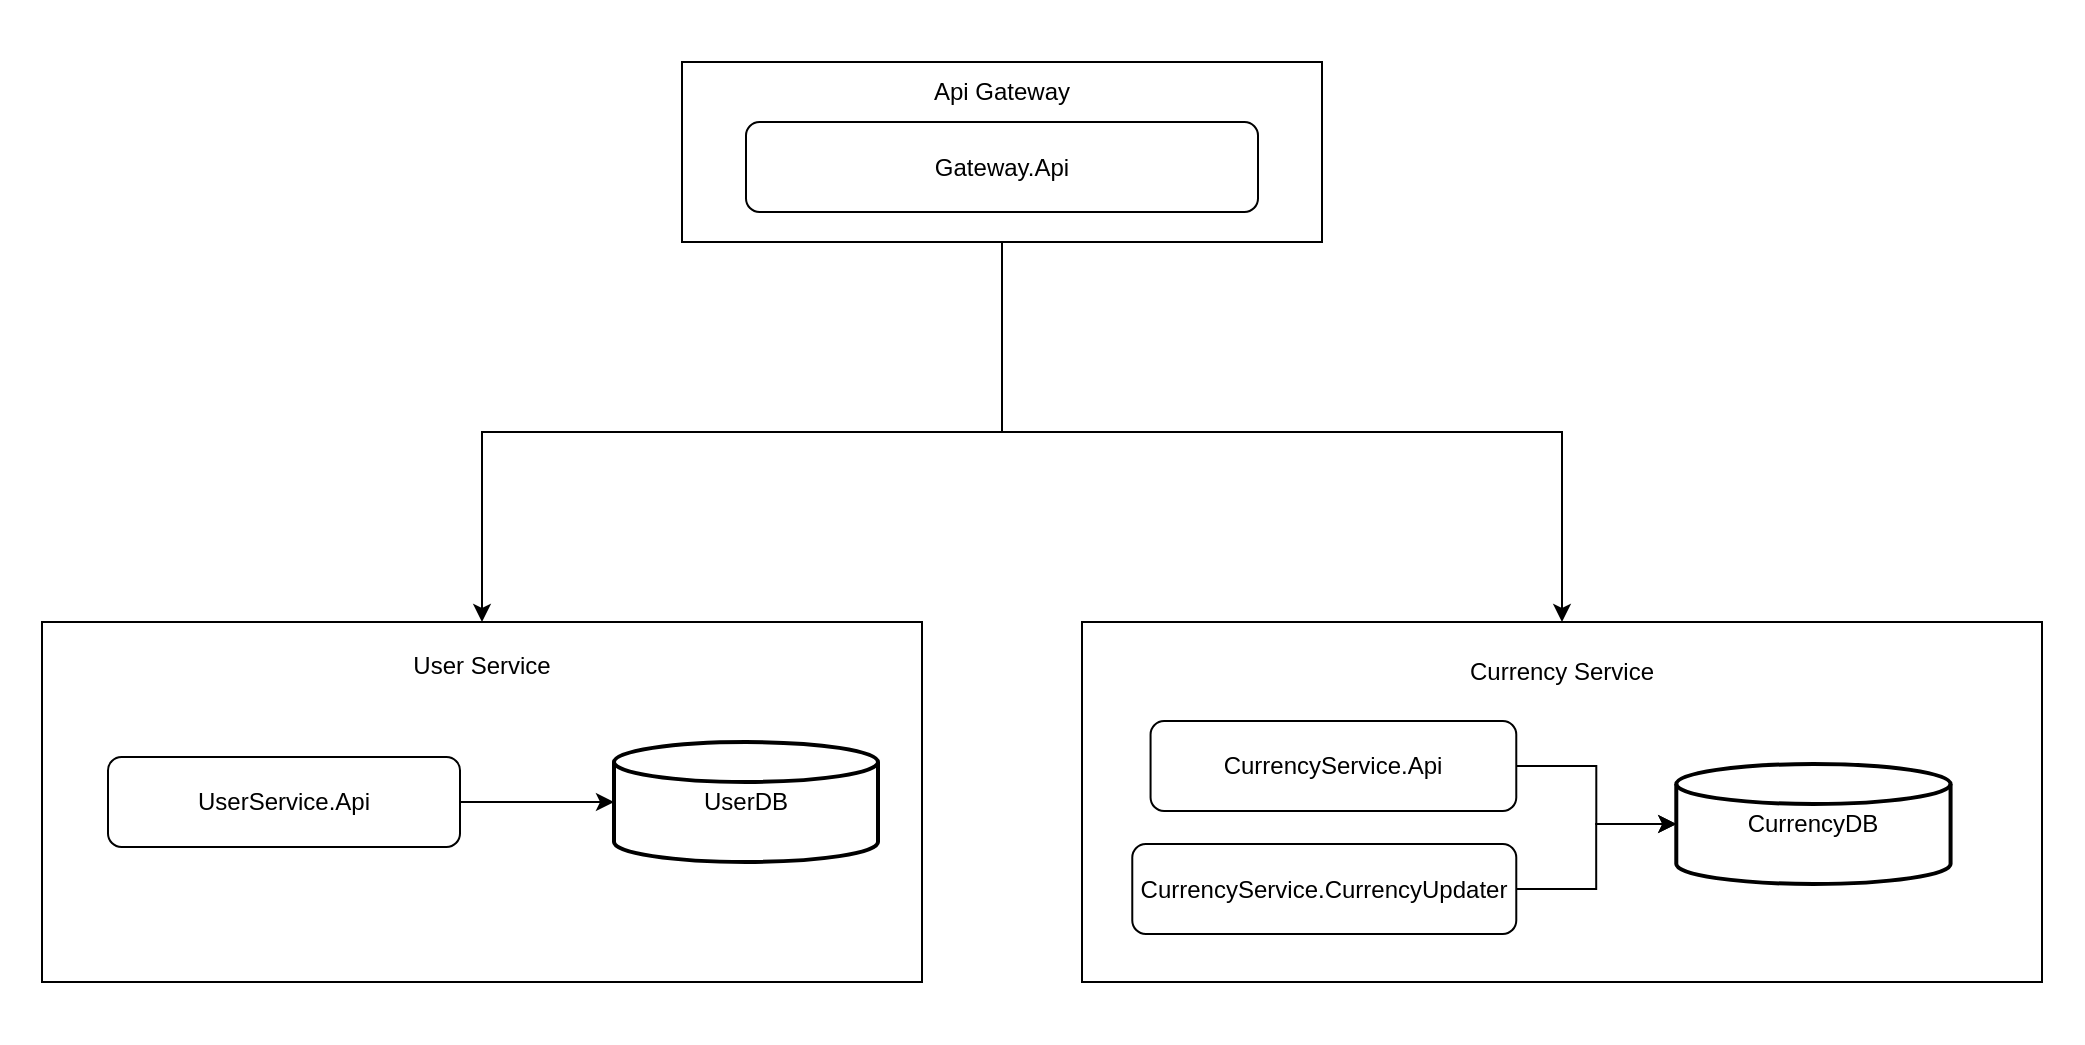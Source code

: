 <mxfile version="28.1.2">
  <diagram name="Страница — 1" id="_aMdoVXnkwj-suhvNriI">
    <mxGraphModel dx="3346" dy="1921" grid="1" gridSize="10" guides="1" tooltips="1" connect="1" arrows="1" fold="1" page="1" pageScale="1" pageWidth="827" pageHeight="1169" math="0" shadow="0">
      <root>
        <mxCell id="0" />
        <mxCell id="1" parent="0" />
        <mxCell id="gGChtELU4aR6pFSRaGbR-1" value="" style="rounded=0;whiteSpace=wrap;html=1;opacity=0;" vertex="1" parent="1">
          <mxGeometry x="340" y="180" width="1040" height="520" as="geometry" />
        </mxCell>
        <mxCell id="7Y75IU_MD2MDU0oT_368-25" style="edgeStyle=orthogonalEdgeStyle;rounded=0;orthogonalLoop=1;jettySize=auto;html=1;exitX=0.5;exitY=1;exitDx=0;exitDy=0;entryX=0.5;entryY=0;entryDx=0;entryDy=0;" parent="1" source="7Y75IU_MD2MDU0oT_368-5" target="7Y75IU_MD2MDU0oT_368-1" edge="1">
          <mxGeometry relative="1" as="geometry" />
        </mxCell>
        <mxCell id="7Y75IU_MD2MDU0oT_368-26" style="edgeStyle=orthogonalEdgeStyle;rounded=0;orthogonalLoop=1;jettySize=auto;html=1;exitX=0.5;exitY=1;exitDx=0;exitDy=0;entryX=0.5;entryY=0;entryDx=0;entryDy=0;" parent="1" source="7Y75IU_MD2MDU0oT_368-5" target="7Y75IU_MD2MDU0oT_368-3" edge="1">
          <mxGeometry relative="1" as="geometry" />
        </mxCell>
        <mxCell id="7Y75IU_MD2MDU0oT_368-35" value="" style="group;fillColor=#dae8fc;strokeColor=#6c8ebf;" parent="1" vertex="1" connectable="0">
          <mxGeometry x="680" y="210" width="320" height="90" as="geometry" />
        </mxCell>
        <mxCell id="7Y75IU_MD2MDU0oT_368-5" value="&lt;p style=&quot;margin-top: 2px; margin-bottom: 20px;&quot;&gt;&lt;br&gt;&lt;/p&gt;" style="rounded=0;whiteSpace=wrap;html=1;align=center;" parent="7Y75IU_MD2MDU0oT_368-35" vertex="1">
          <mxGeometry width="320" height="90" as="geometry" />
        </mxCell>
        <mxCell id="7Y75IU_MD2MDU0oT_368-32" value="" style="group" parent="7Y75IU_MD2MDU0oT_368-35" vertex="1" connectable="0">
          <mxGeometry x="32" y="30" width="256" height="45" as="geometry" />
        </mxCell>
        <mxCell id="7Y75IU_MD2MDU0oT_368-14" value="Gateway.Api" style="rounded=1;whiteSpace=wrap;html=1;" parent="7Y75IU_MD2MDU0oT_368-32" vertex="1">
          <mxGeometry width="256" height="45" as="geometry" />
        </mxCell>
        <mxCell id="7Y75IU_MD2MDU0oT_368-43" value="Api Gateway" style="text;html=1;align=center;verticalAlign=middle;whiteSpace=wrap;rounded=0;" parent="7Y75IU_MD2MDU0oT_368-35" vertex="1">
          <mxGeometry x="100" width="120" height="30" as="geometry" />
        </mxCell>
        <mxCell id="7Y75IU_MD2MDU0oT_368-36" value="" style="group" parent="1" vertex="1" connectable="0">
          <mxGeometry x="360" y="490" width="440" height="180" as="geometry" />
        </mxCell>
        <mxCell id="7Y75IU_MD2MDU0oT_368-1" value="" style="rounded=0;whiteSpace=wrap;html=1;" parent="7Y75IU_MD2MDU0oT_368-36" vertex="1">
          <mxGeometry width="440.0" height="180" as="geometry" />
        </mxCell>
        <mxCell id="7Y75IU_MD2MDU0oT_368-2" value="User Service" style="text;html=1;align=center;verticalAlign=middle;whiteSpace=wrap;rounded=0;" parent="7Y75IU_MD2MDU0oT_368-36" vertex="1">
          <mxGeometry x="154" y="7" width="132" height="30" as="geometry" />
        </mxCell>
        <mxCell id="7Y75IU_MD2MDU0oT_368-23" style="edgeStyle=orthogonalEdgeStyle;rounded=0;orthogonalLoop=1;jettySize=auto;html=1;exitX=1;exitY=0.5;exitDx=0;exitDy=0;" parent="7Y75IU_MD2MDU0oT_368-36" source="7Y75IU_MD2MDU0oT_368-12" target="7Y75IU_MD2MDU0oT_368-17" edge="1">
          <mxGeometry relative="1" as="geometry" />
        </mxCell>
        <mxCell id="7Y75IU_MD2MDU0oT_368-28" value="" style="group" parent="7Y75IU_MD2MDU0oT_368-36" vertex="1" connectable="0">
          <mxGeometry x="286" y="60" width="132" height="60" as="geometry" />
        </mxCell>
        <mxCell id="7Y75IU_MD2MDU0oT_368-17" value="UserDB" style="strokeWidth=2;html=1;shape=mxgraph.flowchart.database;whiteSpace=wrap;" parent="7Y75IU_MD2MDU0oT_368-28" vertex="1">
          <mxGeometry width="132" height="60" as="geometry" />
        </mxCell>
        <mxCell id="7Y75IU_MD2MDU0oT_368-29" value="" style="group" parent="7Y75IU_MD2MDU0oT_368-36" vertex="1" connectable="0">
          <mxGeometry x="33" y="67.5" width="176" height="45" as="geometry" />
        </mxCell>
        <mxCell id="7Y75IU_MD2MDU0oT_368-12" value="UserService.Api" style="rounded=1;whiteSpace=wrap;html=1;" parent="7Y75IU_MD2MDU0oT_368-29" vertex="1">
          <mxGeometry width="176" height="45" as="geometry" />
        </mxCell>
        <mxCell id="7Y75IU_MD2MDU0oT_368-40" value="" style="group" parent="1" vertex="1" connectable="0">
          <mxGeometry x="880" y="490" width="480" height="180" as="geometry" />
        </mxCell>
        <mxCell id="7Y75IU_MD2MDU0oT_368-3" value="" style="rounded=0;whiteSpace=wrap;html=1;" parent="7Y75IU_MD2MDU0oT_368-40" vertex="1">
          <mxGeometry width="480" height="180" as="geometry" />
        </mxCell>
        <mxCell id="7Y75IU_MD2MDU0oT_368-4" value="Currency Service" style="text;html=1;align=center;verticalAlign=middle;whiteSpace=wrap;rounded=0;" parent="7Y75IU_MD2MDU0oT_368-40" vertex="1">
          <mxGeometry x="182.857" y="7" width="114.286" height="35" as="geometry" />
        </mxCell>
        <mxCell id="7Y75IU_MD2MDU0oT_368-24" style="edgeStyle=orthogonalEdgeStyle;rounded=0;orthogonalLoop=1;jettySize=auto;html=1;exitX=1;exitY=0.5;exitDx=0;exitDy=0;" parent="7Y75IU_MD2MDU0oT_368-40" source="7Y75IU_MD2MDU0oT_368-9" target="7Y75IU_MD2MDU0oT_368-19" edge="1">
          <mxGeometry relative="1" as="geometry" />
        </mxCell>
        <mxCell id="7Y75IU_MD2MDU0oT_368-22" style="edgeStyle=orthogonalEdgeStyle;rounded=0;orthogonalLoop=1;jettySize=auto;html=1;exitX=1;exitY=0.5;exitDx=0;exitDy=0;entryX=0;entryY=0.5;entryDx=0;entryDy=0;entryPerimeter=0;" parent="7Y75IU_MD2MDU0oT_368-40" source="7Y75IU_MD2MDU0oT_368-7" target="7Y75IU_MD2MDU0oT_368-19" edge="1">
          <mxGeometry relative="1" as="geometry" />
        </mxCell>
        <mxCell id="7Y75IU_MD2MDU0oT_368-27" value="" style="group" parent="7Y75IU_MD2MDU0oT_368-40" vertex="1" connectable="0">
          <mxGeometry x="297.143" y="71" width="137.143" height="60" as="geometry" />
        </mxCell>
        <mxCell id="7Y75IU_MD2MDU0oT_368-19" value="CurrencyDB" style="strokeWidth=2;html=1;shape=mxgraph.flowchart.database;whiteSpace=wrap;" parent="7Y75IU_MD2MDU0oT_368-27" vertex="1">
          <mxGeometry width="137.143" height="60" as="geometry" />
        </mxCell>
        <mxCell id="7Y75IU_MD2MDU0oT_368-30" value="" style="group" parent="7Y75IU_MD2MDU0oT_368-40" vertex="1" connectable="0">
          <mxGeometry x="34.286" y="49.5" width="182.857" height="45" as="geometry" />
        </mxCell>
        <mxCell id="7Y75IU_MD2MDU0oT_368-7" value="CurrencyService.Api" style="rounded=1;whiteSpace=wrap;html=1;" parent="7Y75IU_MD2MDU0oT_368-30" vertex="1">
          <mxGeometry width="182.857" height="45" as="geometry" />
        </mxCell>
        <mxCell id="7Y75IU_MD2MDU0oT_368-31" value="" style="group" parent="7Y75IU_MD2MDU0oT_368-40" vertex="1" connectable="0">
          <mxGeometry x="36.571" y="111" width="180.571" height="45" as="geometry" />
        </mxCell>
        <mxCell id="7Y75IU_MD2MDU0oT_368-9" value="CurrencyService.CurrencyUpdater" style="rounded=1;whiteSpace=wrap;html=1;" parent="7Y75IU_MD2MDU0oT_368-31" vertex="1">
          <mxGeometry x="-11.429" width="192" height="45" as="geometry" />
        </mxCell>
      </root>
    </mxGraphModel>
  </diagram>
</mxfile>
